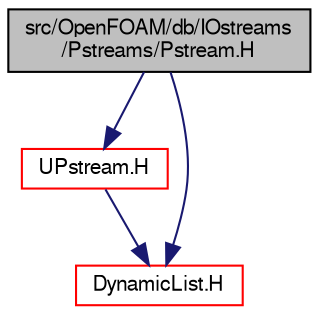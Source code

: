digraph "src/OpenFOAM/db/IOstreams/Pstreams/Pstream.H"
{
  bgcolor="transparent";
  edge [fontname="FreeSans",fontsize="10",labelfontname="FreeSans",labelfontsize="10"];
  node [fontname="FreeSans",fontsize="10",shape=record];
  Node0 [label="src/OpenFOAM/db/IOstreams\l/Pstreams/Pstream.H",height=0.2,width=0.4,color="black", fillcolor="grey75", style="filled", fontcolor="black"];
  Node0 -> Node1 [color="midnightblue",fontsize="10",style="solid",fontname="FreeSans"];
  Node1 [label="UPstream.H",height=0.2,width=0.4,color="red",URL="$a09164.html"];
  Node1 -> Node50 [color="midnightblue",fontsize="10",style="solid",fontname="FreeSans"];
  Node50 [label="DynamicList.H",height=0.2,width=0.4,color="red",URL="$a08633.html"];
  Node0 -> Node50 [color="midnightblue",fontsize="10",style="solid",fontname="FreeSans"];
}
